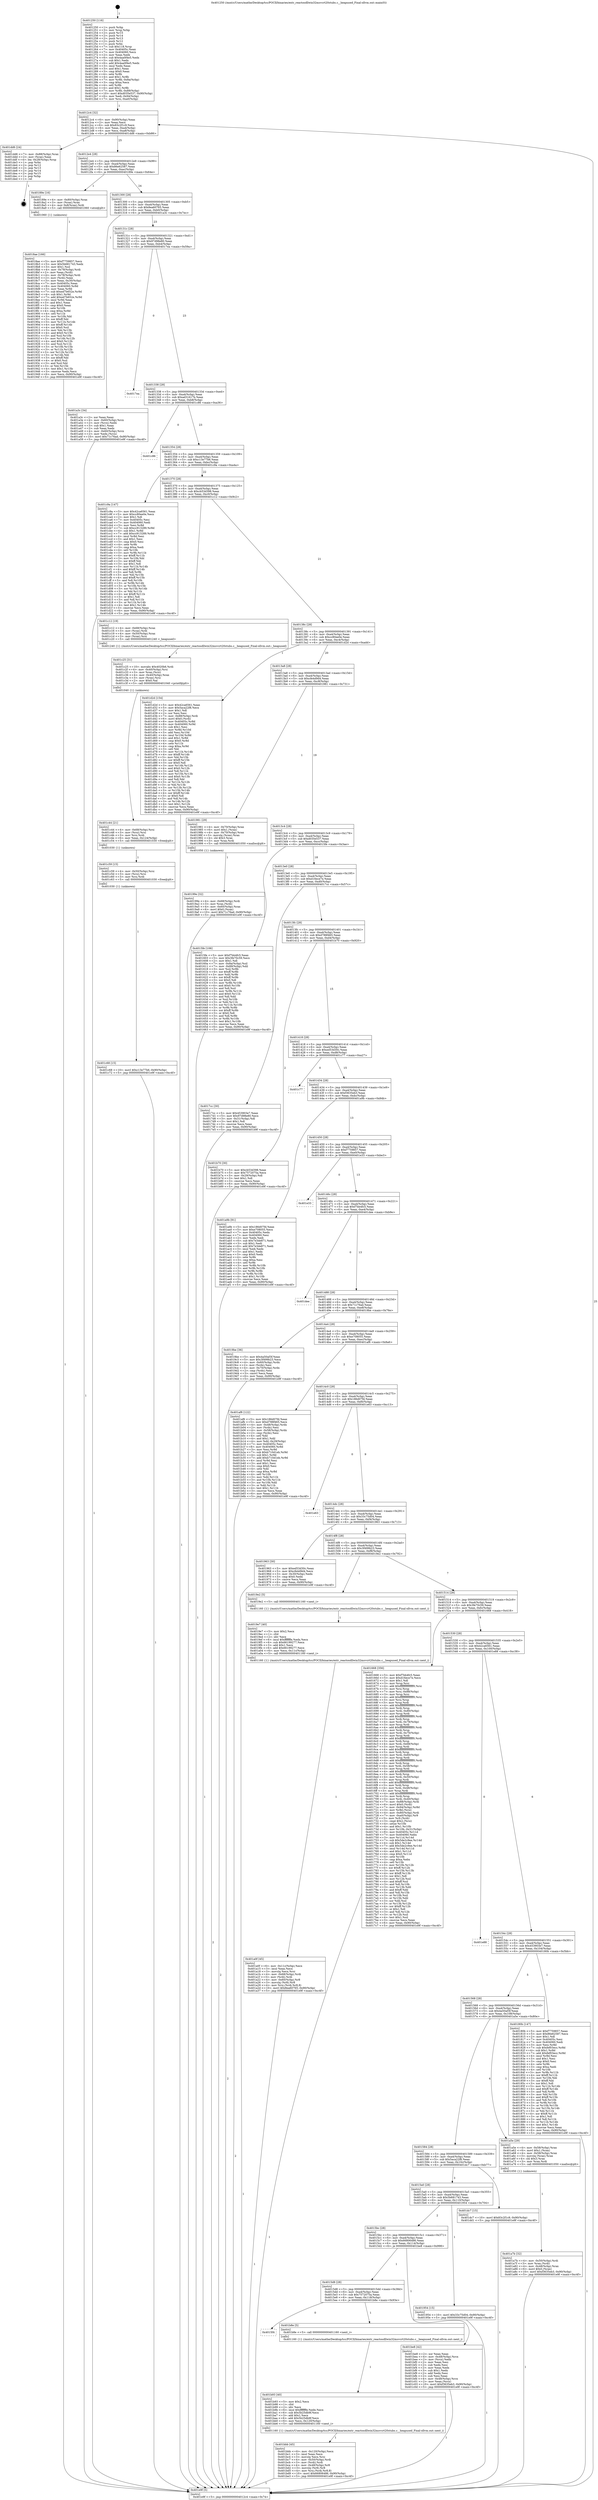 digraph "0x401250" {
  label = "0x401250 (/mnt/c/Users/mathe/Desktop/tcc/POCII/binaries/extr_reactosdllwin32msvcrt20stubs.c__heapused_Final-ollvm.out::main(0))"
  labelloc = "t"
  node[shape=record]

  Entry [label="",width=0.3,height=0.3,shape=circle,fillcolor=black,style=filled]
  "0x4012c4" [label="{
     0x4012c4 [32]\l
     | [instrs]\l
     &nbsp;&nbsp;0x4012c4 \<+6\>: mov -0x90(%rbp),%eax\l
     &nbsp;&nbsp;0x4012ca \<+2\>: mov %eax,%ecx\l
     &nbsp;&nbsp;0x4012cc \<+6\>: sub $0x83c2f1c9,%ecx\l
     &nbsp;&nbsp;0x4012d2 \<+6\>: mov %eax,-0xa4(%rbp)\l
     &nbsp;&nbsp;0x4012d8 \<+6\>: mov %ecx,-0xa8(%rbp)\l
     &nbsp;&nbsp;0x4012de \<+6\>: je 0000000000401dd6 \<main+0xb86\>\l
  }"]
  "0x401dd6" [label="{
     0x401dd6 [24]\l
     | [instrs]\l
     &nbsp;&nbsp;0x401dd6 \<+7\>: mov -0x88(%rbp),%rax\l
     &nbsp;&nbsp;0x401ddd \<+2\>: mov (%rax),%eax\l
     &nbsp;&nbsp;0x401ddf \<+4\>: lea -0x28(%rbp),%rsp\l
     &nbsp;&nbsp;0x401de3 \<+1\>: pop %rbx\l
     &nbsp;&nbsp;0x401de4 \<+2\>: pop %r12\l
     &nbsp;&nbsp;0x401de6 \<+2\>: pop %r13\l
     &nbsp;&nbsp;0x401de8 \<+2\>: pop %r14\l
     &nbsp;&nbsp;0x401dea \<+2\>: pop %r15\l
     &nbsp;&nbsp;0x401dec \<+1\>: pop %rbp\l
     &nbsp;&nbsp;0x401ded \<+1\>: ret\l
  }"]
  "0x4012e4" [label="{
     0x4012e4 [28]\l
     | [instrs]\l
     &nbsp;&nbsp;0x4012e4 \<+5\>: jmp 00000000004012e9 \<main+0x99\>\l
     &nbsp;&nbsp;0x4012e9 \<+6\>: mov -0xa4(%rbp),%eax\l
     &nbsp;&nbsp;0x4012ef \<+5\>: sub $0x86e62587,%eax\l
     &nbsp;&nbsp;0x4012f4 \<+6\>: mov %eax,-0xac(%rbp)\l
     &nbsp;&nbsp;0x4012fa \<+6\>: je 000000000040189e \<main+0x64e\>\l
  }"]
  Exit [label="",width=0.3,height=0.3,shape=circle,fillcolor=black,style=filled,peripheries=2]
  "0x40189e" [label="{
     0x40189e [16]\l
     | [instrs]\l
     &nbsp;&nbsp;0x40189e \<+4\>: mov -0x80(%rbp),%rax\l
     &nbsp;&nbsp;0x4018a2 \<+3\>: mov (%rax),%rax\l
     &nbsp;&nbsp;0x4018a5 \<+4\>: mov 0x8(%rax),%rdi\l
     &nbsp;&nbsp;0x4018a9 \<+5\>: call 0000000000401060 \<atoi@plt\>\l
     | [calls]\l
     &nbsp;&nbsp;0x401060 \{1\} (unknown)\l
  }"]
  "0x401300" [label="{
     0x401300 [28]\l
     | [instrs]\l
     &nbsp;&nbsp;0x401300 \<+5\>: jmp 0000000000401305 \<main+0xb5\>\l
     &nbsp;&nbsp;0x401305 \<+6\>: mov -0xa4(%rbp),%eax\l
     &nbsp;&nbsp;0x40130b \<+5\>: sub $0x8ea60765,%eax\l
     &nbsp;&nbsp;0x401310 \<+6\>: mov %eax,-0xb0(%rbp)\l
     &nbsp;&nbsp;0x401316 \<+6\>: je 0000000000401a3c \<main+0x7ec\>\l
  }"]
  "0x401c68" [label="{
     0x401c68 [15]\l
     | [instrs]\l
     &nbsp;&nbsp;0x401c68 \<+10\>: movl $0xc13e77b6,-0x90(%rbp)\l
     &nbsp;&nbsp;0x401c72 \<+5\>: jmp 0000000000401e9f \<main+0xc4f\>\l
  }"]
  "0x401a3c" [label="{
     0x401a3c [34]\l
     | [instrs]\l
     &nbsp;&nbsp;0x401a3c \<+2\>: xor %eax,%eax\l
     &nbsp;&nbsp;0x401a3e \<+4\>: mov -0x60(%rbp),%rcx\l
     &nbsp;&nbsp;0x401a42 \<+2\>: mov (%rcx),%edx\l
     &nbsp;&nbsp;0x401a44 \<+3\>: sub $0x1,%eax\l
     &nbsp;&nbsp;0x401a47 \<+2\>: sub %eax,%edx\l
     &nbsp;&nbsp;0x401a49 \<+4\>: mov -0x60(%rbp),%rcx\l
     &nbsp;&nbsp;0x401a4d \<+2\>: mov %edx,(%rcx)\l
     &nbsp;&nbsp;0x401a4f \<+10\>: movl $0x71c76ad,-0x90(%rbp)\l
     &nbsp;&nbsp;0x401a59 \<+5\>: jmp 0000000000401e9f \<main+0xc4f\>\l
  }"]
  "0x40131c" [label="{
     0x40131c [28]\l
     | [instrs]\l
     &nbsp;&nbsp;0x40131c \<+5\>: jmp 0000000000401321 \<main+0xd1\>\l
     &nbsp;&nbsp;0x401321 \<+6\>: mov -0xa4(%rbp),%eax\l
     &nbsp;&nbsp;0x401327 \<+5\>: sub $0x97d98e80,%eax\l
     &nbsp;&nbsp;0x40132c \<+6\>: mov %eax,-0xb4(%rbp)\l
     &nbsp;&nbsp;0x401332 \<+6\>: je 00000000004017ea \<main+0x59a\>\l
  }"]
  "0x401c59" [label="{
     0x401c59 [15]\l
     | [instrs]\l
     &nbsp;&nbsp;0x401c59 \<+4\>: mov -0x50(%rbp),%rsi\l
     &nbsp;&nbsp;0x401c5d \<+3\>: mov (%rsi),%rsi\l
     &nbsp;&nbsp;0x401c60 \<+3\>: mov %rsi,%rdi\l
     &nbsp;&nbsp;0x401c63 \<+5\>: call 0000000000401030 \<free@plt\>\l
     | [calls]\l
     &nbsp;&nbsp;0x401030 \{1\} (unknown)\l
  }"]
  "0x4017ea" [label="{
     0x4017ea\l
  }", style=dashed]
  "0x401338" [label="{
     0x401338 [28]\l
     | [instrs]\l
     &nbsp;&nbsp;0x401338 \<+5\>: jmp 000000000040133d \<main+0xed\>\l
     &nbsp;&nbsp;0x40133d \<+6\>: mov -0xa4(%rbp),%eax\l
     &nbsp;&nbsp;0x401343 \<+5\>: sub $0xad31617b,%eax\l
     &nbsp;&nbsp;0x401348 \<+6\>: mov %eax,-0xb8(%rbp)\l
     &nbsp;&nbsp;0x40134e \<+6\>: je 0000000000401c86 \<main+0xa36\>\l
  }"]
  "0x401c44" [label="{
     0x401c44 [21]\l
     | [instrs]\l
     &nbsp;&nbsp;0x401c44 \<+4\>: mov -0x68(%rbp),%rsi\l
     &nbsp;&nbsp;0x401c48 \<+3\>: mov (%rsi),%rsi\l
     &nbsp;&nbsp;0x401c4b \<+3\>: mov %rsi,%rdi\l
     &nbsp;&nbsp;0x401c4e \<+6\>: mov %eax,-0x124(%rbp)\l
     &nbsp;&nbsp;0x401c54 \<+5\>: call 0000000000401030 \<free@plt\>\l
     | [calls]\l
     &nbsp;&nbsp;0x401030 \{1\} (unknown)\l
  }"]
  "0x401c86" [label="{
     0x401c86\l
  }", style=dashed]
  "0x401354" [label="{
     0x401354 [28]\l
     | [instrs]\l
     &nbsp;&nbsp;0x401354 \<+5\>: jmp 0000000000401359 \<main+0x109\>\l
     &nbsp;&nbsp;0x401359 \<+6\>: mov -0xa4(%rbp),%eax\l
     &nbsp;&nbsp;0x40135f \<+5\>: sub $0xc13e77b6,%eax\l
     &nbsp;&nbsp;0x401364 \<+6\>: mov %eax,-0xbc(%rbp)\l
     &nbsp;&nbsp;0x40136a \<+6\>: je 0000000000401c9a \<main+0xa4a\>\l
  }"]
  "0x401c25" [label="{
     0x401c25 [31]\l
     | [instrs]\l
     &nbsp;&nbsp;0x401c25 \<+10\>: movabs $0x4020b6,%rdi\l
     &nbsp;&nbsp;0x401c2f \<+4\>: mov -0x40(%rbp),%rsi\l
     &nbsp;&nbsp;0x401c33 \<+3\>: mov %rax,(%rsi)\l
     &nbsp;&nbsp;0x401c36 \<+4\>: mov -0x40(%rbp),%rax\l
     &nbsp;&nbsp;0x401c3a \<+3\>: mov (%rax),%rsi\l
     &nbsp;&nbsp;0x401c3d \<+2\>: mov $0x0,%al\l
     &nbsp;&nbsp;0x401c3f \<+5\>: call 0000000000401040 \<printf@plt\>\l
     | [calls]\l
     &nbsp;&nbsp;0x401040 \{1\} (unknown)\l
  }"]
  "0x401c9a" [label="{
     0x401c9a [147]\l
     | [instrs]\l
     &nbsp;&nbsp;0x401c9a \<+5\>: mov $0x42ca6561,%eax\l
     &nbsp;&nbsp;0x401c9f \<+5\>: mov $0xcc80ee0e,%ecx\l
     &nbsp;&nbsp;0x401ca4 \<+2\>: mov $0x1,%dl\l
     &nbsp;&nbsp;0x401ca6 \<+7\>: mov 0x40405c,%esi\l
     &nbsp;&nbsp;0x401cad \<+7\>: mov 0x404060,%edi\l
     &nbsp;&nbsp;0x401cb4 \<+3\>: mov %esi,%r8d\l
     &nbsp;&nbsp;0x401cb7 \<+7\>: sub $0xcc913289,%r8d\l
     &nbsp;&nbsp;0x401cbe \<+4\>: sub $0x1,%r8d\l
     &nbsp;&nbsp;0x401cc2 \<+7\>: add $0xcc913289,%r8d\l
     &nbsp;&nbsp;0x401cc9 \<+4\>: imul %r8d,%esi\l
     &nbsp;&nbsp;0x401ccd \<+3\>: and $0x1,%esi\l
     &nbsp;&nbsp;0x401cd0 \<+3\>: cmp $0x0,%esi\l
     &nbsp;&nbsp;0x401cd3 \<+4\>: sete %r9b\l
     &nbsp;&nbsp;0x401cd7 \<+3\>: cmp $0xa,%edi\l
     &nbsp;&nbsp;0x401cda \<+4\>: setl %r10b\l
     &nbsp;&nbsp;0x401cde \<+3\>: mov %r9b,%r11b\l
     &nbsp;&nbsp;0x401ce1 \<+4\>: xor $0xff,%r11b\l
     &nbsp;&nbsp;0x401ce5 \<+3\>: mov %r10b,%bl\l
     &nbsp;&nbsp;0x401ce8 \<+3\>: xor $0xff,%bl\l
     &nbsp;&nbsp;0x401ceb \<+3\>: xor $0x1,%dl\l
     &nbsp;&nbsp;0x401cee \<+3\>: mov %r11b,%r14b\l
     &nbsp;&nbsp;0x401cf1 \<+4\>: and $0xff,%r14b\l
     &nbsp;&nbsp;0x401cf5 \<+3\>: and %dl,%r9b\l
     &nbsp;&nbsp;0x401cf8 \<+3\>: mov %bl,%r15b\l
     &nbsp;&nbsp;0x401cfb \<+4\>: and $0xff,%r15b\l
     &nbsp;&nbsp;0x401cff \<+3\>: and %dl,%r10b\l
     &nbsp;&nbsp;0x401d02 \<+3\>: or %r9b,%r14b\l
     &nbsp;&nbsp;0x401d05 \<+3\>: or %r10b,%r15b\l
     &nbsp;&nbsp;0x401d08 \<+3\>: xor %r15b,%r14b\l
     &nbsp;&nbsp;0x401d0b \<+3\>: or %bl,%r11b\l
     &nbsp;&nbsp;0x401d0e \<+4\>: xor $0xff,%r11b\l
     &nbsp;&nbsp;0x401d12 \<+3\>: or $0x1,%dl\l
     &nbsp;&nbsp;0x401d15 \<+3\>: and %dl,%r11b\l
     &nbsp;&nbsp;0x401d18 \<+3\>: or %r11b,%r14b\l
     &nbsp;&nbsp;0x401d1b \<+4\>: test $0x1,%r14b\l
     &nbsp;&nbsp;0x401d1f \<+3\>: cmovne %ecx,%eax\l
     &nbsp;&nbsp;0x401d22 \<+6\>: mov %eax,-0x90(%rbp)\l
     &nbsp;&nbsp;0x401d28 \<+5\>: jmp 0000000000401e9f \<main+0xc4f\>\l
  }"]
  "0x401370" [label="{
     0x401370 [28]\l
     | [instrs]\l
     &nbsp;&nbsp;0x401370 \<+5\>: jmp 0000000000401375 \<main+0x125\>\l
     &nbsp;&nbsp;0x401375 \<+6\>: mov -0xa4(%rbp),%eax\l
     &nbsp;&nbsp;0x40137b \<+5\>: sub $0xcb53d398,%eax\l
     &nbsp;&nbsp;0x401380 \<+6\>: mov %eax,-0xc0(%rbp)\l
     &nbsp;&nbsp;0x401386 \<+6\>: je 0000000000401c12 \<main+0x9c2\>\l
  }"]
  "0x401bbb" [label="{
     0x401bbb [45]\l
     | [instrs]\l
     &nbsp;&nbsp;0x401bbb \<+6\>: mov -0x120(%rbp),%ecx\l
     &nbsp;&nbsp;0x401bc1 \<+3\>: imul %eax,%ecx\l
     &nbsp;&nbsp;0x401bc4 \<+3\>: movslq %ecx,%rsi\l
     &nbsp;&nbsp;0x401bc7 \<+4\>: mov -0x50(%rbp),%rdi\l
     &nbsp;&nbsp;0x401bcb \<+3\>: mov (%rdi),%rdi\l
     &nbsp;&nbsp;0x401bce \<+4\>: mov -0x48(%rbp),%r8\l
     &nbsp;&nbsp;0x401bd2 \<+3\>: movslq (%r8),%r8\l
     &nbsp;&nbsp;0x401bd5 \<+4\>: mov %rsi,(%rdi,%r8,8)\l
     &nbsp;&nbsp;0x401bd9 \<+10\>: movl $0x66806486,-0x90(%rbp)\l
     &nbsp;&nbsp;0x401be3 \<+5\>: jmp 0000000000401e9f \<main+0xc4f\>\l
  }"]
  "0x401c12" [label="{
     0x401c12 [19]\l
     | [instrs]\l
     &nbsp;&nbsp;0x401c12 \<+4\>: mov -0x68(%rbp),%rax\l
     &nbsp;&nbsp;0x401c16 \<+3\>: mov (%rax),%rdi\l
     &nbsp;&nbsp;0x401c19 \<+4\>: mov -0x50(%rbp),%rax\l
     &nbsp;&nbsp;0x401c1d \<+3\>: mov (%rax),%rsi\l
     &nbsp;&nbsp;0x401c20 \<+5\>: call 0000000000401240 \<_heapused\>\l
     | [calls]\l
     &nbsp;&nbsp;0x401240 \{1\} (/mnt/c/Users/mathe/Desktop/tcc/POCII/binaries/extr_reactosdllwin32msvcrt20stubs.c__heapused_Final-ollvm.out::_heapused)\l
  }"]
  "0x40138c" [label="{
     0x40138c [28]\l
     | [instrs]\l
     &nbsp;&nbsp;0x40138c \<+5\>: jmp 0000000000401391 \<main+0x141\>\l
     &nbsp;&nbsp;0x401391 \<+6\>: mov -0xa4(%rbp),%eax\l
     &nbsp;&nbsp;0x401397 \<+5\>: sub $0xcc80ee0e,%eax\l
     &nbsp;&nbsp;0x40139c \<+6\>: mov %eax,-0xc4(%rbp)\l
     &nbsp;&nbsp;0x4013a2 \<+6\>: je 0000000000401d2d \<main+0xadd\>\l
  }"]
  "0x401b93" [label="{
     0x401b93 [40]\l
     | [instrs]\l
     &nbsp;&nbsp;0x401b93 \<+5\>: mov $0x2,%ecx\l
     &nbsp;&nbsp;0x401b98 \<+1\>: cltd\l
     &nbsp;&nbsp;0x401b99 \<+2\>: idiv %ecx\l
     &nbsp;&nbsp;0x401b9b \<+6\>: imul $0xfffffffe,%edx,%ecx\l
     &nbsp;&nbsp;0x401ba1 \<+6\>: sub $0x5b25db9f,%ecx\l
     &nbsp;&nbsp;0x401ba7 \<+3\>: add $0x1,%ecx\l
     &nbsp;&nbsp;0x401baa \<+6\>: add $0x5b25db9f,%ecx\l
     &nbsp;&nbsp;0x401bb0 \<+6\>: mov %ecx,-0x120(%rbp)\l
     &nbsp;&nbsp;0x401bb6 \<+5\>: call 0000000000401160 \<next_i\>\l
     | [calls]\l
     &nbsp;&nbsp;0x401160 \{1\} (/mnt/c/Users/mathe/Desktop/tcc/POCII/binaries/extr_reactosdllwin32msvcrt20stubs.c__heapused_Final-ollvm.out::next_i)\l
  }"]
  "0x401d2d" [label="{
     0x401d2d [154]\l
     | [instrs]\l
     &nbsp;&nbsp;0x401d2d \<+5\>: mov $0x42ca6561,%eax\l
     &nbsp;&nbsp;0x401d32 \<+5\>: mov $0x5aca22f8,%ecx\l
     &nbsp;&nbsp;0x401d37 \<+2\>: mov $0x1,%dl\l
     &nbsp;&nbsp;0x401d39 \<+2\>: xor %esi,%esi\l
     &nbsp;&nbsp;0x401d3b \<+7\>: mov -0x88(%rbp),%rdi\l
     &nbsp;&nbsp;0x401d42 \<+6\>: movl $0x0,(%rdi)\l
     &nbsp;&nbsp;0x401d48 \<+8\>: mov 0x40405c,%r8d\l
     &nbsp;&nbsp;0x401d50 \<+8\>: mov 0x404060,%r9d\l
     &nbsp;&nbsp;0x401d58 \<+3\>: sub $0x1,%esi\l
     &nbsp;&nbsp;0x401d5b \<+3\>: mov %r8d,%r10d\l
     &nbsp;&nbsp;0x401d5e \<+3\>: add %esi,%r10d\l
     &nbsp;&nbsp;0x401d61 \<+4\>: imul %r10d,%r8d\l
     &nbsp;&nbsp;0x401d65 \<+4\>: and $0x1,%r8d\l
     &nbsp;&nbsp;0x401d69 \<+4\>: cmp $0x0,%r8d\l
     &nbsp;&nbsp;0x401d6d \<+4\>: sete %r11b\l
     &nbsp;&nbsp;0x401d71 \<+4\>: cmp $0xa,%r9d\l
     &nbsp;&nbsp;0x401d75 \<+3\>: setl %bl\l
     &nbsp;&nbsp;0x401d78 \<+3\>: mov %r11b,%r14b\l
     &nbsp;&nbsp;0x401d7b \<+4\>: xor $0xff,%r14b\l
     &nbsp;&nbsp;0x401d7f \<+3\>: mov %bl,%r15b\l
     &nbsp;&nbsp;0x401d82 \<+4\>: xor $0xff,%r15b\l
     &nbsp;&nbsp;0x401d86 \<+3\>: xor $0x0,%dl\l
     &nbsp;&nbsp;0x401d89 \<+3\>: mov %r14b,%r12b\l
     &nbsp;&nbsp;0x401d8c \<+4\>: and $0x0,%r12b\l
     &nbsp;&nbsp;0x401d90 \<+3\>: and %dl,%r11b\l
     &nbsp;&nbsp;0x401d93 \<+3\>: mov %r15b,%r13b\l
     &nbsp;&nbsp;0x401d96 \<+4\>: and $0x0,%r13b\l
     &nbsp;&nbsp;0x401d9a \<+2\>: and %dl,%bl\l
     &nbsp;&nbsp;0x401d9c \<+3\>: or %r11b,%r12b\l
     &nbsp;&nbsp;0x401d9f \<+3\>: or %bl,%r13b\l
     &nbsp;&nbsp;0x401da2 \<+3\>: xor %r13b,%r12b\l
     &nbsp;&nbsp;0x401da5 \<+3\>: or %r15b,%r14b\l
     &nbsp;&nbsp;0x401da8 \<+4\>: xor $0xff,%r14b\l
     &nbsp;&nbsp;0x401dac \<+3\>: or $0x0,%dl\l
     &nbsp;&nbsp;0x401daf \<+3\>: and %dl,%r14b\l
     &nbsp;&nbsp;0x401db2 \<+3\>: or %r14b,%r12b\l
     &nbsp;&nbsp;0x401db5 \<+4\>: test $0x1,%r12b\l
     &nbsp;&nbsp;0x401db9 \<+3\>: cmovne %ecx,%eax\l
     &nbsp;&nbsp;0x401dbc \<+6\>: mov %eax,-0x90(%rbp)\l
     &nbsp;&nbsp;0x401dc2 \<+5\>: jmp 0000000000401e9f \<main+0xc4f\>\l
  }"]
  "0x4013a8" [label="{
     0x4013a8 [28]\l
     | [instrs]\l
     &nbsp;&nbsp;0x4013a8 \<+5\>: jmp 00000000004013ad \<main+0x15d\>\l
     &nbsp;&nbsp;0x4013ad \<+6\>: mov -0xa4(%rbp),%eax\l
     &nbsp;&nbsp;0x4013b3 \<+5\>: sub $0xcfe4d9d4,%eax\l
     &nbsp;&nbsp;0x4013b8 \<+6\>: mov %eax,-0xc8(%rbp)\l
     &nbsp;&nbsp;0x4013be \<+6\>: je 0000000000401981 \<main+0x731\>\l
  }"]
  "0x4015f4" [label="{
     0x4015f4\l
  }", style=dashed]
  "0x401981" [label="{
     0x401981 [29]\l
     | [instrs]\l
     &nbsp;&nbsp;0x401981 \<+4\>: mov -0x70(%rbp),%rax\l
     &nbsp;&nbsp;0x401985 \<+6\>: movl $0x1,(%rax)\l
     &nbsp;&nbsp;0x40198b \<+4\>: mov -0x70(%rbp),%rax\l
     &nbsp;&nbsp;0x40198f \<+3\>: movslq (%rax),%rax\l
     &nbsp;&nbsp;0x401992 \<+4\>: shl $0x3,%rax\l
     &nbsp;&nbsp;0x401996 \<+3\>: mov %rax,%rdi\l
     &nbsp;&nbsp;0x401999 \<+5\>: call 0000000000401050 \<malloc@plt\>\l
     | [calls]\l
     &nbsp;&nbsp;0x401050 \{1\} (unknown)\l
  }"]
  "0x4013c4" [label="{
     0x4013c4 [28]\l
     | [instrs]\l
     &nbsp;&nbsp;0x4013c4 \<+5\>: jmp 00000000004013c9 \<main+0x179\>\l
     &nbsp;&nbsp;0x4013c9 \<+6\>: mov -0xa4(%rbp),%eax\l
     &nbsp;&nbsp;0x4013cf \<+5\>: sub $0xd035e537,%eax\l
     &nbsp;&nbsp;0x4013d4 \<+6\>: mov %eax,-0xcc(%rbp)\l
     &nbsp;&nbsp;0x4013da \<+6\>: je 00000000004015fe \<main+0x3ae\>\l
  }"]
  "0x401b8e" [label="{
     0x401b8e [5]\l
     | [instrs]\l
     &nbsp;&nbsp;0x401b8e \<+5\>: call 0000000000401160 \<next_i\>\l
     | [calls]\l
     &nbsp;&nbsp;0x401160 \{1\} (/mnt/c/Users/mathe/Desktop/tcc/POCII/binaries/extr_reactosdllwin32msvcrt20stubs.c__heapused_Final-ollvm.out::next_i)\l
  }"]
  "0x4015fe" [label="{
     0x4015fe [106]\l
     | [instrs]\l
     &nbsp;&nbsp;0x4015fe \<+5\>: mov $0xf7bb4fc5,%eax\l
     &nbsp;&nbsp;0x401603 \<+5\>: mov $0x3fe70c59,%ecx\l
     &nbsp;&nbsp;0x401608 \<+2\>: mov $0x1,%dl\l
     &nbsp;&nbsp;0x40160a \<+7\>: mov -0x8a(%rbp),%sil\l
     &nbsp;&nbsp;0x401611 \<+7\>: mov -0x89(%rbp),%dil\l
     &nbsp;&nbsp;0x401618 \<+3\>: mov %sil,%r8b\l
     &nbsp;&nbsp;0x40161b \<+4\>: xor $0xff,%r8b\l
     &nbsp;&nbsp;0x40161f \<+3\>: mov %dil,%r9b\l
     &nbsp;&nbsp;0x401622 \<+4\>: xor $0xff,%r9b\l
     &nbsp;&nbsp;0x401626 \<+3\>: xor $0x0,%dl\l
     &nbsp;&nbsp;0x401629 \<+3\>: mov %r8b,%r10b\l
     &nbsp;&nbsp;0x40162c \<+4\>: and $0x0,%r10b\l
     &nbsp;&nbsp;0x401630 \<+3\>: and %dl,%sil\l
     &nbsp;&nbsp;0x401633 \<+3\>: mov %r9b,%r11b\l
     &nbsp;&nbsp;0x401636 \<+4\>: and $0x0,%r11b\l
     &nbsp;&nbsp;0x40163a \<+3\>: and %dl,%dil\l
     &nbsp;&nbsp;0x40163d \<+3\>: or %sil,%r10b\l
     &nbsp;&nbsp;0x401640 \<+3\>: or %dil,%r11b\l
     &nbsp;&nbsp;0x401643 \<+3\>: xor %r11b,%r10b\l
     &nbsp;&nbsp;0x401646 \<+3\>: or %r9b,%r8b\l
     &nbsp;&nbsp;0x401649 \<+4\>: xor $0xff,%r8b\l
     &nbsp;&nbsp;0x40164d \<+3\>: or $0x0,%dl\l
     &nbsp;&nbsp;0x401650 \<+3\>: and %dl,%r8b\l
     &nbsp;&nbsp;0x401653 \<+3\>: or %r8b,%r10b\l
     &nbsp;&nbsp;0x401656 \<+4\>: test $0x1,%r10b\l
     &nbsp;&nbsp;0x40165a \<+3\>: cmovne %ecx,%eax\l
     &nbsp;&nbsp;0x40165d \<+6\>: mov %eax,-0x90(%rbp)\l
     &nbsp;&nbsp;0x401663 \<+5\>: jmp 0000000000401e9f \<main+0xc4f\>\l
  }"]
  "0x4013e0" [label="{
     0x4013e0 [28]\l
     | [instrs]\l
     &nbsp;&nbsp;0x4013e0 \<+5\>: jmp 00000000004013e5 \<main+0x195\>\l
     &nbsp;&nbsp;0x4013e5 \<+6\>: mov -0xa4(%rbp),%eax\l
     &nbsp;&nbsp;0x4013eb \<+5\>: sub $0xd16ece7e,%eax\l
     &nbsp;&nbsp;0x4013f0 \<+6\>: mov %eax,-0xd0(%rbp)\l
     &nbsp;&nbsp;0x4013f6 \<+6\>: je 00000000004017cc \<main+0x57c\>\l
  }"]
  "0x401e9f" [label="{
     0x401e9f [5]\l
     | [instrs]\l
     &nbsp;&nbsp;0x401e9f \<+5\>: jmp 00000000004012c4 \<main+0x74\>\l
  }"]
  "0x401250" [label="{
     0x401250 [116]\l
     | [instrs]\l
     &nbsp;&nbsp;0x401250 \<+1\>: push %rbp\l
     &nbsp;&nbsp;0x401251 \<+3\>: mov %rsp,%rbp\l
     &nbsp;&nbsp;0x401254 \<+2\>: push %r15\l
     &nbsp;&nbsp;0x401256 \<+2\>: push %r14\l
     &nbsp;&nbsp;0x401258 \<+2\>: push %r13\l
     &nbsp;&nbsp;0x40125a \<+2\>: push %r12\l
     &nbsp;&nbsp;0x40125c \<+1\>: push %rbx\l
     &nbsp;&nbsp;0x40125d \<+7\>: sub $0x118,%rsp\l
     &nbsp;&nbsp;0x401264 \<+7\>: mov 0x40405c,%eax\l
     &nbsp;&nbsp;0x40126b \<+7\>: mov 0x404060,%ecx\l
     &nbsp;&nbsp;0x401272 \<+2\>: mov %eax,%edx\l
     &nbsp;&nbsp;0x401274 \<+6\>: sub $0x4aa0f4e5,%edx\l
     &nbsp;&nbsp;0x40127a \<+3\>: sub $0x1,%edx\l
     &nbsp;&nbsp;0x40127d \<+6\>: add $0x4aa0f4e5,%edx\l
     &nbsp;&nbsp;0x401283 \<+3\>: imul %edx,%eax\l
     &nbsp;&nbsp;0x401286 \<+3\>: and $0x1,%eax\l
     &nbsp;&nbsp;0x401289 \<+3\>: cmp $0x0,%eax\l
     &nbsp;&nbsp;0x40128c \<+4\>: sete %r8b\l
     &nbsp;&nbsp;0x401290 \<+4\>: and $0x1,%r8b\l
     &nbsp;&nbsp;0x401294 \<+7\>: mov %r8b,-0x8a(%rbp)\l
     &nbsp;&nbsp;0x40129b \<+3\>: cmp $0xa,%ecx\l
     &nbsp;&nbsp;0x40129e \<+4\>: setl %r8b\l
     &nbsp;&nbsp;0x4012a2 \<+4\>: and $0x1,%r8b\l
     &nbsp;&nbsp;0x4012a6 \<+7\>: mov %r8b,-0x89(%rbp)\l
     &nbsp;&nbsp;0x4012ad \<+10\>: movl $0xd035e537,-0x90(%rbp)\l
     &nbsp;&nbsp;0x4012b7 \<+6\>: mov %edi,-0x94(%rbp)\l
     &nbsp;&nbsp;0x4012bd \<+7\>: mov %rsi,-0xa0(%rbp)\l
  }"]
  "0x4015d8" [label="{
     0x4015d8 [28]\l
     | [instrs]\l
     &nbsp;&nbsp;0x4015d8 \<+5\>: jmp 00000000004015dd \<main+0x38d\>\l
     &nbsp;&nbsp;0x4015dd \<+6\>: mov -0xa4(%rbp),%eax\l
     &nbsp;&nbsp;0x4015e3 \<+5\>: sub $0x7572075a,%eax\l
     &nbsp;&nbsp;0x4015e8 \<+6\>: mov %eax,-0x118(%rbp)\l
     &nbsp;&nbsp;0x4015ee \<+6\>: je 0000000000401b8e \<main+0x93e\>\l
  }"]
  "0x4017cc" [label="{
     0x4017cc [30]\l
     | [instrs]\l
     &nbsp;&nbsp;0x4017cc \<+5\>: mov $0x453903e7,%eax\l
     &nbsp;&nbsp;0x4017d1 \<+5\>: mov $0x97d98e80,%ecx\l
     &nbsp;&nbsp;0x4017d6 \<+3\>: mov -0x31(%rbp),%dl\l
     &nbsp;&nbsp;0x4017d9 \<+3\>: test $0x1,%dl\l
     &nbsp;&nbsp;0x4017dc \<+3\>: cmovne %ecx,%eax\l
     &nbsp;&nbsp;0x4017df \<+6\>: mov %eax,-0x90(%rbp)\l
     &nbsp;&nbsp;0x4017e5 \<+5\>: jmp 0000000000401e9f \<main+0xc4f\>\l
  }"]
  "0x4013fc" [label="{
     0x4013fc [28]\l
     | [instrs]\l
     &nbsp;&nbsp;0x4013fc \<+5\>: jmp 0000000000401401 \<main+0x1b1\>\l
     &nbsp;&nbsp;0x401401 \<+6\>: mov -0xa4(%rbp),%eax\l
     &nbsp;&nbsp;0x401407 \<+5\>: sub $0xd788f465,%eax\l
     &nbsp;&nbsp;0x40140c \<+6\>: mov %eax,-0xd4(%rbp)\l
     &nbsp;&nbsp;0x401412 \<+6\>: je 0000000000401b70 \<main+0x920\>\l
  }"]
  "0x401be8" [label="{
     0x401be8 [42]\l
     | [instrs]\l
     &nbsp;&nbsp;0x401be8 \<+2\>: xor %eax,%eax\l
     &nbsp;&nbsp;0x401bea \<+4\>: mov -0x48(%rbp),%rcx\l
     &nbsp;&nbsp;0x401bee \<+2\>: mov (%rcx),%edx\l
     &nbsp;&nbsp;0x401bf0 \<+2\>: mov %eax,%esi\l
     &nbsp;&nbsp;0x401bf2 \<+2\>: sub %edx,%esi\l
     &nbsp;&nbsp;0x401bf4 \<+2\>: mov %eax,%edx\l
     &nbsp;&nbsp;0x401bf6 \<+3\>: sub $0x1,%edx\l
     &nbsp;&nbsp;0x401bf9 \<+2\>: add %edx,%esi\l
     &nbsp;&nbsp;0x401bfb \<+2\>: sub %esi,%eax\l
     &nbsp;&nbsp;0x401bfd \<+4\>: mov -0x48(%rbp),%rcx\l
     &nbsp;&nbsp;0x401c01 \<+2\>: mov %eax,(%rcx)\l
     &nbsp;&nbsp;0x401c03 \<+10\>: movl $0xf3635eb3,-0x90(%rbp)\l
     &nbsp;&nbsp;0x401c0d \<+5\>: jmp 0000000000401e9f \<main+0xc4f\>\l
  }"]
  "0x401b70" [label="{
     0x401b70 [30]\l
     | [instrs]\l
     &nbsp;&nbsp;0x401b70 \<+5\>: mov $0xcb53d398,%eax\l
     &nbsp;&nbsp;0x401b75 \<+5\>: mov $0x7572075a,%ecx\l
     &nbsp;&nbsp;0x401b7a \<+3\>: mov -0x29(%rbp),%dl\l
     &nbsp;&nbsp;0x401b7d \<+3\>: test $0x1,%dl\l
     &nbsp;&nbsp;0x401b80 \<+3\>: cmovne %ecx,%eax\l
     &nbsp;&nbsp;0x401b83 \<+6\>: mov %eax,-0x90(%rbp)\l
     &nbsp;&nbsp;0x401b89 \<+5\>: jmp 0000000000401e9f \<main+0xc4f\>\l
  }"]
  "0x401418" [label="{
     0x401418 [28]\l
     | [instrs]\l
     &nbsp;&nbsp;0x401418 \<+5\>: jmp 000000000040141d \<main+0x1cd\>\l
     &nbsp;&nbsp;0x40141d \<+6\>: mov -0xa4(%rbp),%eax\l
     &nbsp;&nbsp;0x401423 \<+5\>: sub $0xed53d30c,%eax\l
     &nbsp;&nbsp;0x401428 \<+6\>: mov %eax,-0xd8(%rbp)\l
     &nbsp;&nbsp;0x40142e \<+6\>: je 0000000000401c77 \<main+0xa27\>\l
  }"]
  "0x401a7b" [label="{
     0x401a7b [32]\l
     | [instrs]\l
     &nbsp;&nbsp;0x401a7b \<+4\>: mov -0x50(%rbp),%rdi\l
     &nbsp;&nbsp;0x401a7f \<+3\>: mov %rax,(%rdi)\l
     &nbsp;&nbsp;0x401a82 \<+4\>: mov -0x48(%rbp),%rax\l
     &nbsp;&nbsp;0x401a86 \<+6\>: movl $0x0,(%rax)\l
     &nbsp;&nbsp;0x401a8c \<+10\>: movl $0xf3635eb3,-0x90(%rbp)\l
     &nbsp;&nbsp;0x401a96 \<+5\>: jmp 0000000000401e9f \<main+0xc4f\>\l
  }"]
  "0x401c77" [label="{
     0x401c77\l
  }", style=dashed]
  "0x401434" [label="{
     0x401434 [28]\l
     | [instrs]\l
     &nbsp;&nbsp;0x401434 \<+5\>: jmp 0000000000401439 \<main+0x1e9\>\l
     &nbsp;&nbsp;0x401439 \<+6\>: mov -0xa4(%rbp),%eax\l
     &nbsp;&nbsp;0x40143f \<+5\>: sub $0xf3635eb3,%eax\l
     &nbsp;&nbsp;0x401444 \<+6\>: mov %eax,-0xdc(%rbp)\l
     &nbsp;&nbsp;0x40144a \<+6\>: je 0000000000401a9b \<main+0x84b\>\l
  }"]
  "0x401a0f" [label="{
     0x401a0f [45]\l
     | [instrs]\l
     &nbsp;&nbsp;0x401a0f \<+6\>: mov -0x11c(%rbp),%ecx\l
     &nbsp;&nbsp;0x401a15 \<+3\>: imul %eax,%ecx\l
     &nbsp;&nbsp;0x401a18 \<+3\>: movslq %ecx,%rsi\l
     &nbsp;&nbsp;0x401a1b \<+4\>: mov -0x68(%rbp),%rdi\l
     &nbsp;&nbsp;0x401a1f \<+3\>: mov (%rdi),%rdi\l
     &nbsp;&nbsp;0x401a22 \<+4\>: mov -0x60(%rbp),%r8\l
     &nbsp;&nbsp;0x401a26 \<+3\>: movslq (%r8),%r8\l
     &nbsp;&nbsp;0x401a29 \<+4\>: mov %rsi,(%rdi,%r8,8)\l
     &nbsp;&nbsp;0x401a2d \<+10\>: movl $0x8ea60765,-0x90(%rbp)\l
     &nbsp;&nbsp;0x401a37 \<+5\>: jmp 0000000000401e9f \<main+0xc4f\>\l
  }"]
  "0x401a9b" [label="{
     0x401a9b [91]\l
     | [instrs]\l
     &nbsp;&nbsp;0x401a9b \<+5\>: mov $0x186d07fd,%eax\l
     &nbsp;&nbsp;0x401aa0 \<+5\>: mov $0xe708055,%ecx\l
     &nbsp;&nbsp;0x401aa5 \<+7\>: mov 0x40405c,%edx\l
     &nbsp;&nbsp;0x401aac \<+7\>: mov 0x404060,%esi\l
     &nbsp;&nbsp;0x401ab3 \<+2\>: mov %edx,%edi\l
     &nbsp;&nbsp;0x401ab5 \<+6\>: sub $0x7e3de871,%edi\l
     &nbsp;&nbsp;0x401abb \<+3\>: sub $0x1,%edi\l
     &nbsp;&nbsp;0x401abe \<+6\>: add $0x7e3de871,%edi\l
     &nbsp;&nbsp;0x401ac4 \<+3\>: imul %edi,%edx\l
     &nbsp;&nbsp;0x401ac7 \<+3\>: and $0x1,%edx\l
     &nbsp;&nbsp;0x401aca \<+3\>: cmp $0x0,%edx\l
     &nbsp;&nbsp;0x401acd \<+4\>: sete %r8b\l
     &nbsp;&nbsp;0x401ad1 \<+3\>: cmp $0xa,%esi\l
     &nbsp;&nbsp;0x401ad4 \<+4\>: setl %r9b\l
     &nbsp;&nbsp;0x401ad8 \<+3\>: mov %r8b,%r10b\l
     &nbsp;&nbsp;0x401adb \<+3\>: and %r9b,%r10b\l
     &nbsp;&nbsp;0x401ade \<+3\>: xor %r9b,%r8b\l
     &nbsp;&nbsp;0x401ae1 \<+3\>: or %r8b,%r10b\l
     &nbsp;&nbsp;0x401ae4 \<+4\>: test $0x1,%r10b\l
     &nbsp;&nbsp;0x401ae8 \<+3\>: cmovne %ecx,%eax\l
     &nbsp;&nbsp;0x401aeb \<+6\>: mov %eax,-0x90(%rbp)\l
     &nbsp;&nbsp;0x401af1 \<+5\>: jmp 0000000000401e9f \<main+0xc4f\>\l
  }"]
  "0x401450" [label="{
     0x401450 [28]\l
     | [instrs]\l
     &nbsp;&nbsp;0x401450 \<+5\>: jmp 0000000000401455 \<main+0x205\>\l
     &nbsp;&nbsp;0x401455 \<+6\>: mov -0xa4(%rbp),%eax\l
     &nbsp;&nbsp;0x40145b \<+5\>: sub $0xf7759857,%eax\l
     &nbsp;&nbsp;0x401460 \<+6\>: mov %eax,-0xe0(%rbp)\l
     &nbsp;&nbsp;0x401466 \<+6\>: je 0000000000401e33 \<main+0xbe3\>\l
  }"]
  "0x4019e7" [label="{
     0x4019e7 [40]\l
     | [instrs]\l
     &nbsp;&nbsp;0x4019e7 \<+5\>: mov $0x2,%ecx\l
     &nbsp;&nbsp;0x4019ec \<+1\>: cltd\l
     &nbsp;&nbsp;0x4019ed \<+2\>: idiv %ecx\l
     &nbsp;&nbsp;0x4019ef \<+6\>: imul $0xfffffffe,%edx,%ecx\l
     &nbsp;&nbsp;0x4019f5 \<+6\>: sub $0x66199277,%ecx\l
     &nbsp;&nbsp;0x4019fb \<+3\>: add $0x1,%ecx\l
     &nbsp;&nbsp;0x4019fe \<+6\>: add $0x66199277,%ecx\l
     &nbsp;&nbsp;0x401a04 \<+6\>: mov %ecx,-0x11c(%rbp)\l
     &nbsp;&nbsp;0x401a0a \<+5\>: call 0000000000401160 \<next_i\>\l
     | [calls]\l
     &nbsp;&nbsp;0x401160 \{1\} (/mnt/c/Users/mathe/Desktop/tcc/POCII/binaries/extr_reactosdllwin32msvcrt20stubs.c__heapused_Final-ollvm.out::next_i)\l
  }"]
  "0x401e33" [label="{
     0x401e33\l
  }", style=dashed]
  "0x40146c" [label="{
     0x40146c [28]\l
     | [instrs]\l
     &nbsp;&nbsp;0x40146c \<+5\>: jmp 0000000000401471 \<main+0x221\>\l
     &nbsp;&nbsp;0x401471 \<+6\>: mov -0xa4(%rbp),%eax\l
     &nbsp;&nbsp;0x401477 \<+5\>: sub $0xf7bb4fc5,%eax\l
     &nbsp;&nbsp;0x40147c \<+6\>: mov %eax,-0xe4(%rbp)\l
     &nbsp;&nbsp;0x401482 \<+6\>: je 0000000000401dee \<main+0xb9e\>\l
  }"]
  "0x40199e" [label="{
     0x40199e [32]\l
     | [instrs]\l
     &nbsp;&nbsp;0x40199e \<+4\>: mov -0x68(%rbp),%rdi\l
     &nbsp;&nbsp;0x4019a2 \<+3\>: mov %rax,(%rdi)\l
     &nbsp;&nbsp;0x4019a5 \<+4\>: mov -0x60(%rbp),%rax\l
     &nbsp;&nbsp;0x4019a9 \<+6\>: movl $0x0,(%rax)\l
     &nbsp;&nbsp;0x4019af \<+10\>: movl $0x71c76ad,-0x90(%rbp)\l
     &nbsp;&nbsp;0x4019b9 \<+5\>: jmp 0000000000401e9f \<main+0xc4f\>\l
  }"]
  "0x401dee" [label="{
     0x401dee\l
  }", style=dashed]
  "0x401488" [label="{
     0x401488 [28]\l
     | [instrs]\l
     &nbsp;&nbsp;0x401488 \<+5\>: jmp 000000000040148d \<main+0x23d\>\l
     &nbsp;&nbsp;0x40148d \<+6\>: mov -0xa4(%rbp),%eax\l
     &nbsp;&nbsp;0x401493 \<+5\>: sub $0x71c76ad,%eax\l
     &nbsp;&nbsp;0x401498 \<+6\>: mov %eax,-0xe8(%rbp)\l
     &nbsp;&nbsp;0x40149e \<+6\>: je 00000000004019be \<main+0x76e\>\l
  }"]
  "0x4015bc" [label="{
     0x4015bc [28]\l
     | [instrs]\l
     &nbsp;&nbsp;0x4015bc \<+5\>: jmp 00000000004015c1 \<main+0x371\>\l
     &nbsp;&nbsp;0x4015c1 \<+6\>: mov -0xa4(%rbp),%eax\l
     &nbsp;&nbsp;0x4015c7 \<+5\>: sub $0x66806486,%eax\l
     &nbsp;&nbsp;0x4015cc \<+6\>: mov %eax,-0x114(%rbp)\l
     &nbsp;&nbsp;0x4015d2 \<+6\>: je 0000000000401be8 \<main+0x998\>\l
  }"]
  "0x4019be" [label="{
     0x4019be [36]\l
     | [instrs]\l
     &nbsp;&nbsp;0x4019be \<+5\>: mov $0x4a50af3f,%eax\l
     &nbsp;&nbsp;0x4019c3 \<+5\>: mov $0x3f499b23,%ecx\l
     &nbsp;&nbsp;0x4019c8 \<+4\>: mov -0x60(%rbp),%rdx\l
     &nbsp;&nbsp;0x4019cc \<+2\>: mov (%rdx),%esi\l
     &nbsp;&nbsp;0x4019ce \<+4\>: mov -0x70(%rbp),%rdx\l
     &nbsp;&nbsp;0x4019d2 \<+2\>: cmp (%rdx),%esi\l
     &nbsp;&nbsp;0x4019d4 \<+3\>: cmovl %ecx,%eax\l
     &nbsp;&nbsp;0x4019d7 \<+6\>: mov %eax,-0x90(%rbp)\l
     &nbsp;&nbsp;0x4019dd \<+5\>: jmp 0000000000401e9f \<main+0xc4f\>\l
  }"]
  "0x4014a4" [label="{
     0x4014a4 [28]\l
     | [instrs]\l
     &nbsp;&nbsp;0x4014a4 \<+5\>: jmp 00000000004014a9 \<main+0x259\>\l
     &nbsp;&nbsp;0x4014a9 \<+6\>: mov -0xa4(%rbp),%eax\l
     &nbsp;&nbsp;0x4014af \<+5\>: sub $0xe708055,%eax\l
     &nbsp;&nbsp;0x4014b4 \<+6\>: mov %eax,-0xec(%rbp)\l
     &nbsp;&nbsp;0x4014ba \<+6\>: je 0000000000401af6 \<main+0x8a6\>\l
  }"]
  "0x401954" [label="{
     0x401954 [15]\l
     | [instrs]\l
     &nbsp;&nbsp;0x401954 \<+10\>: movl $0x33c75d04,-0x90(%rbp)\l
     &nbsp;&nbsp;0x40195e \<+5\>: jmp 0000000000401e9f \<main+0xc4f\>\l
  }"]
  "0x401af6" [label="{
     0x401af6 [122]\l
     | [instrs]\l
     &nbsp;&nbsp;0x401af6 \<+5\>: mov $0x186d07fd,%eax\l
     &nbsp;&nbsp;0x401afb \<+5\>: mov $0xd788f465,%ecx\l
     &nbsp;&nbsp;0x401b00 \<+4\>: mov -0x48(%rbp),%rdx\l
     &nbsp;&nbsp;0x401b04 \<+2\>: mov (%rdx),%esi\l
     &nbsp;&nbsp;0x401b06 \<+4\>: mov -0x58(%rbp),%rdx\l
     &nbsp;&nbsp;0x401b0a \<+2\>: cmp (%rdx),%esi\l
     &nbsp;&nbsp;0x401b0c \<+4\>: setl %dil\l
     &nbsp;&nbsp;0x401b10 \<+4\>: and $0x1,%dil\l
     &nbsp;&nbsp;0x401b14 \<+4\>: mov %dil,-0x29(%rbp)\l
     &nbsp;&nbsp;0x401b18 \<+7\>: mov 0x40405c,%esi\l
     &nbsp;&nbsp;0x401b1f \<+8\>: mov 0x404060,%r8d\l
     &nbsp;&nbsp;0x401b27 \<+3\>: mov %esi,%r9d\l
     &nbsp;&nbsp;0x401b2a \<+7\>: sub $0xb710d1eb,%r9d\l
     &nbsp;&nbsp;0x401b31 \<+4\>: sub $0x1,%r9d\l
     &nbsp;&nbsp;0x401b35 \<+7\>: add $0xb710d1eb,%r9d\l
     &nbsp;&nbsp;0x401b3c \<+4\>: imul %r9d,%esi\l
     &nbsp;&nbsp;0x401b40 \<+3\>: and $0x1,%esi\l
     &nbsp;&nbsp;0x401b43 \<+3\>: cmp $0x0,%esi\l
     &nbsp;&nbsp;0x401b46 \<+4\>: sete %dil\l
     &nbsp;&nbsp;0x401b4a \<+4\>: cmp $0xa,%r8d\l
     &nbsp;&nbsp;0x401b4e \<+4\>: setl %r10b\l
     &nbsp;&nbsp;0x401b52 \<+3\>: mov %dil,%r11b\l
     &nbsp;&nbsp;0x401b55 \<+3\>: and %r10b,%r11b\l
     &nbsp;&nbsp;0x401b58 \<+3\>: xor %r10b,%dil\l
     &nbsp;&nbsp;0x401b5b \<+3\>: or %dil,%r11b\l
     &nbsp;&nbsp;0x401b5e \<+4\>: test $0x1,%r11b\l
     &nbsp;&nbsp;0x401b62 \<+3\>: cmovne %ecx,%eax\l
     &nbsp;&nbsp;0x401b65 \<+6\>: mov %eax,-0x90(%rbp)\l
     &nbsp;&nbsp;0x401b6b \<+5\>: jmp 0000000000401e9f \<main+0xc4f\>\l
  }"]
  "0x4014c0" [label="{
     0x4014c0 [28]\l
     | [instrs]\l
     &nbsp;&nbsp;0x4014c0 \<+5\>: jmp 00000000004014c5 \<main+0x275\>\l
     &nbsp;&nbsp;0x4014c5 \<+6\>: mov -0xa4(%rbp),%eax\l
     &nbsp;&nbsp;0x4014cb \<+5\>: sub $0x186d07fd,%eax\l
     &nbsp;&nbsp;0x4014d0 \<+6\>: mov %eax,-0xf0(%rbp)\l
     &nbsp;&nbsp;0x4014d6 \<+6\>: je 0000000000401e63 \<main+0xc13\>\l
  }"]
  "0x4015a0" [label="{
     0x4015a0 [28]\l
     | [instrs]\l
     &nbsp;&nbsp;0x4015a0 \<+5\>: jmp 00000000004015a5 \<main+0x355\>\l
     &nbsp;&nbsp;0x4015a5 \<+6\>: mov -0xa4(%rbp),%eax\l
     &nbsp;&nbsp;0x4015ab \<+5\>: sub $0x5b681743,%eax\l
     &nbsp;&nbsp;0x4015b0 \<+6\>: mov %eax,-0x110(%rbp)\l
     &nbsp;&nbsp;0x4015b6 \<+6\>: je 0000000000401954 \<main+0x704\>\l
  }"]
  "0x401e63" [label="{
     0x401e63\l
  }", style=dashed]
  "0x4014dc" [label="{
     0x4014dc [28]\l
     | [instrs]\l
     &nbsp;&nbsp;0x4014dc \<+5\>: jmp 00000000004014e1 \<main+0x291\>\l
     &nbsp;&nbsp;0x4014e1 \<+6\>: mov -0xa4(%rbp),%eax\l
     &nbsp;&nbsp;0x4014e7 \<+5\>: sub $0x33c75d04,%eax\l
     &nbsp;&nbsp;0x4014ec \<+6\>: mov %eax,-0xf4(%rbp)\l
     &nbsp;&nbsp;0x4014f2 \<+6\>: je 0000000000401963 \<main+0x713\>\l
  }"]
  "0x401dc7" [label="{
     0x401dc7 [15]\l
     | [instrs]\l
     &nbsp;&nbsp;0x401dc7 \<+10\>: movl $0x83c2f1c9,-0x90(%rbp)\l
     &nbsp;&nbsp;0x401dd1 \<+5\>: jmp 0000000000401e9f \<main+0xc4f\>\l
  }"]
  "0x401963" [label="{
     0x401963 [30]\l
     | [instrs]\l
     &nbsp;&nbsp;0x401963 \<+5\>: mov $0xed53d30c,%eax\l
     &nbsp;&nbsp;0x401968 \<+5\>: mov $0xcfe4d9d4,%ecx\l
     &nbsp;&nbsp;0x40196d \<+3\>: mov -0x30(%rbp),%edx\l
     &nbsp;&nbsp;0x401970 \<+3\>: cmp $0x0,%edx\l
     &nbsp;&nbsp;0x401973 \<+3\>: cmove %ecx,%eax\l
     &nbsp;&nbsp;0x401976 \<+6\>: mov %eax,-0x90(%rbp)\l
     &nbsp;&nbsp;0x40197c \<+5\>: jmp 0000000000401e9f \<main+0xc4f\>\l
  }"]
  "0x4014f8" [label="{
     0x4014f8 [28]\l
     | [instrs]\l
     &nbsp;&nbsp;0x4014f8 \<+5\>: jmp 00000000004014fd \<main+0x2ad\>\l
     &nbsp;&nbsp;0x4014fd \<+6\>: mov -0xa4(%rbp),%eax\l
     &nbsp;&nbsp;0x401503 \<+5\>: sub $0x3f499b23,%eax\l
     &nbsp;&nbsp;0x401508 \<+6\>: mov %eax,-0xf8(%rbp)\l
     &nbsp;&nbsp;0x40150e \<+6\>: je 00000000004019e2 \<main+0x792\>\l
  }"]
  "0x401584" [label="{
     0x401584 [28]\l
     | [instrs]\l
     &nbsp;&nbsp;0x401584 \<+5\>: jmp 0000000000401589 \<main+0x339\>\l
     &nbsp;&nbsp;0x401589 \<+6\>: mov -0xa4(%rbp),%eax\l
     &nbsp;&nbsp;0x40158f \<+5\>: sub $0x5aca22f8,%eax\l
     &nbsp;&nbsp;0x401594 \<+6\>: mov %eax,-0x10c(%rbp)\l
     &nbsp;&nbsp;0x40159a \<+6\>: je 0000000000401dc7 \<main+0xb77\>\l
  }"]
  "0x4019e2" [label="{
     0x4019e2 [5]\l
     | [instrs]\l
     &nbsp;&nbsp;0x4019e2 \<+5\>: call 0000000000401160 \<next_i\>\l
     | [calls]\l
     &nbsp;&nbsp;0x401160 \{1\} (/mnt/c/Users/mathe/Desktop/tcc/POCII/binaries/extr_reactosdllwin32msvcrt20stubs.c__heapused_Final-ollvm.out::next_i)\l
  }"]
  "0x401514" [label="{
     0x401514 [28]\l
     | [instrs]\l
     &nbsp;&nbsp;0x401514 \<+5\>: jmp 0000000000401519 \<main+0x2c9\>\l
     &nbsp;&nbsp;0x401519 \<+6\>: mov -0xa4(%rbp),%eax\l
     &nbsp;&nbsp;0x40151f \<+5\>: sub $0x3fe70c59,%eax\l
     &nbsp;&nbsp;0x401524 \<+6\>: mov %eax,-0xfc(%rbp)\l
     &nbsp;&nbsp;0x40152a \<+6\>: je 0000000000401668 \<main+0x418\>\l
  }"]
  "0x401a5e" [label="{
     0x401a5e [29]\l
     | [instrs]\l
     &nbsp;&nbsp;0x401a5e \<+4\>: mov -0x58(%rbp),%rax\l
     &nbsp;&nbsp;0x401a62 \<+6\>: movl $0x1,(%rax)\l
     &nbsp;&nbsp;0x401a68 \<+4\>: mov -0x58(%rbp),%rax\l
     &nbsp;&nbsp;0x401a6c \<+3\>: movslq (%rax),%rax\l
     &nbsp;&nbsp;0x401a6f \<+4\>: shl $0x3,%rax\l
     &nbsp;&nbsp;0x401a73 \<+3\>: mov %rax,%rdi\l
     &nbsp;&nbsp;0x401a76 \<+5\>: call 0000000000401050 \<malloc@plt\>\l
     | [calls]\l
     &nbsp;&nbsp;0x401050 \{1\} (unknown)\l
  }"]
  "0x401668" [label="{
     0x401668 [356]\l
     | [instrs]\l
     &nbsp;&nbsp;0x401668 \<+5\>: mov $0xf7bb4fc5,%eax\l
     &nbsp;&nbsp;0x40166d \<+5\>: mov $0xd16ece7e,%ecx\l
     &nbsp;&nbsp;0x401672 \<+2\>: mov $0x1,%dl\l
     &nbsp;&nbsp;0x401674 \<+3\>: mov %rsp,%rsi\l
     &nbsp;&nbsp;0x401677 \<+4\>: add $0xfffffffffffffff0,%rsi\l
     &nbsp;&nbsp;0x40167b \<+3\>: mov %rsi,%rsp\l
     &nbsp;&nbsp;0x40167e \<+7\>: mov %rsi,-0x88(%rbp)\l
     &nbsp;&nbsp;0x401685 \<+3\>: mov %rsp,%rsi\l
     &nbsp;&nbsp;0x401688 \<+4\>: add $0xfffffffffffffff0,%rsi\l
     &nbsp;&nbsp;0x40168c \<+3\>: mov %rsi,%rsp\l
     &nbsp;&nbsp;0x40168f \<+3\>: mov %rsp,%rdi\l
     &nbsp;&nbsp;0x401692 \<+4\>: add $0xfffffffffffffff0,%rdi\l
     &nbsp;&nbsp;0x401696 \<+3\>: mov %rdi,%rsp\l
     &nbsp;&nbsp;0x401699 \<+4\>: mov %rdi,-0x80(%rbp)\l
     &nbsp;&nbsp;0x40169d \<+3\>: mov %rsp,%rdi\l
     &nbsp;&nbsp;0x4016a0 \<+4\>: add $0xfffffffffffffff0,%rdi\l
     &nbsp;&nbsp;0x4016a4 \<+3\>: mov %rdi,%rsp\l
     &nbsp;&nbsp;0x4016a7 \<+4\>: mov %rdi,-0x78(%rbp)\l
     &nbsp;&nbsp;0x4016ab \<+3\>: mov %rsp,%rdi\l
     &nbsp;&nbsp;0x4016ae \<+4\>: add $0xfffffffffffffff0,%rdi\l
     &nbsp;&nbsp;0x4016b2 \<+3\>: mov %rdi,%rsp\l
     &nbsp;&nbsp;0x4016b5 \<+4\>: mov %rdi,-0x70(%rbp)\l
     &nbsp;&nbsp;0x4016b9 \<+3\>: mov %rsp,%rdi\l
     &nbsp;&nbsp;0x4016bc \<+4\>: add $0xfffffffffffffff0,%rdi\l
     &nbsp;&nbsp;0x4016c0 \<+3\>: mov %rdi,%rsp\l
     &nbsp;&nbsp;0x4016c3 \<+4\>: mov %rdi,-0x68(%rbp)\l
     &nbsp;&nbsp;0x4016c7 \<+3\>: mov %rsp,%rdi\l
     &nbsp;&nbsp;0x4016ca \<+4\>: add $0xfffffffffffffff0,%rdi\l
     &nbsp;&nbsp;0x4016ce \<+3\>: mov %rdi,%rsp\l
     &nbsp;&nbsp;0x4016d1 \<+4\>: mov %rdi,-0x60(%rbp)\l
     &nbsp;&nbsp;0x4016d5 \<+3\>: mov %rsp,%rdi\l
     &nbsp;&nbsp;0x4016d8 \<+4\>: add $0xfffffffffffffff0,%rdi\l
     &nbsp;&nbsp;0x4016dc \<+3\>: mov %rdi,%rsp\l
     &nbsp;&nbsp;0x4016df \<+4\>: mov %rdi,-0x58(%rbp)\l
     &nbsp;&nbsp;0x4016e3 \<+3\>: mov %rsp,%rdi\l
     &nbsp;&nbsp;0x4016e6 \<+4\>: add $0xfffffffffffffff0,%rdi\l
     &nbsp;&nbsp;0x4016ea \<+3\>: mov %rdi,%rsp\l
     &nbsp;&nbsp;0x4016ed \<+4\>: mov %rdi,-0x50(%rbp)\l
     &nbsp;&nbsp;0x4016f1 \<+3\>: mov %rsp,%rdi\l
     &nbsp;&nbsp;0x4016f4 \<+4\>: add $0xfffffffffffffff0,%rdi\l
     &nbsp;&nbsp;0x4016f8 \<+3\>: mov %rdi,%rsp\l
     &nbsp;&nbsp;0x4016fb \<+4\>: mov %rdi,-0x48(%rbp)\l
     &nbsp;&nbsp;0x4016ff \<+3\>: mov %rsp,%rdi\l
     &nbsp;&nbsp;0x401702 \<+4\>: add $0xfffffffffffffff0,%rdi\l
     &nbsp;&nbsp;0x401706 \<+3\>: mov %rdi,%rsp\l
     &nbsp;&nbsp;0x401709 \<+4\>: mov %rdi,-0x40(%rbp)\l
     &nbsp;&nbsp;0x40170d \<+7\>: mov -0x88(%rbp),%rdi\l
     &nbsp;&nbsp;0x401714 \<+6\>: movl $0x0,(%rdi)\l
     &nbsp;&nbsp;0x40171a \<+7\>: mov -0x94(%rbp),%r8d\l
     &nbsp;&nbsp;0x401721 \<+3\>: mov %r8d,(%rsi)\l
     &nbsp;&nbsp;0x401724 \<+4\>: mov -0x80(%rbp),%rdi\l
     &nbsp;&nbsp;0x401728 \<+7\>: mov -0xa0(%rbp),%r9\l
     &nbsp;&nbsp;0x40172f \<+3\>: mov %r9,(%rdi)\l
     &nbsp;&nbsp;0x401732 \<+3\>: cmpl $0x2,(%rsi)\l
     &nbsp;&nbsp;0x401735 \<+4\>: setne %r10b\l
     &nbsp;&nbsp;0x401739 \<+4\>: and $0x1,%r10b\l
     &nbsp;&nbsp;0x40173d \<+4\>: mov %r10b,-0x31(%rbp)\l
     &nbsp;&nbsp;0x401741 \<+8\>: mov 0x40405c,%r11d\l
     &nbsp;&nbsp;0x401749 \<+7\>: mov 0x404060,%ebx\l
     &nbsp;&nbsp;0x401750 \<+3\>: mov %r11d,%r14d\l
     &nbsp;&nbsp;0x401753 \<+7\>: sub $0x5de2c9ee,%r14d\l
     &nbsp;&nbsp;0x40175a \<+4\>: sub $0x1,%r14d\l
     &nbsp;&nbsp;0x40175e \<+7\>: add $0x5de2c9ee,%r14d\l
     &nbsp;&nbsp;0x401765 \<+4\>: imul %r14d,%r11d\l
     &nbsp;&nbsp;0x401769 \<+4\>: and $0x1,%r11d\l
     &nbsp;&nbsp;0x40176d \<+4\>: cmp $0x0,%r11d\l
     &nbsp;&nbsp;0x401771 \<+4\>: sete %r10b\l
     &nbsp;&nbsp;0x401775 \<+3\>: cmp $0xa,%ebx\l
     &nbsp;&nbsp;0x401778 \<+4\>: setl %r15b\l
     &nbsp;&nbsp;0x40177c \<+3\>: mov %r10b,%r12b\l
     &nbsp;&nbsp;0x40177f \<+4\>: xor $0xff,%r12b\l
     &nbsp;&nbsp;0x401783 \<+3\>: mov %r15b,%r13b\l
     &nbsp;&nbsp;0x401786 \<+4\>: xor $0xff,%r13b\l
     &nbsp;&nbsp;0x40178a \<+3\>: xor $0x1,%dl\l
     &nbsp;&nbsp;0x40178d \<+3\>: mov %r12b,%sil\l
     &nbsp;&nbsp;0x401790 \<+4\>: and $0xff,%sil\l
     &nbsp;&nbsp;0x401794 \<+3\>: and %dl,%r10b\l
     &nbsp;&nbsp;0x401797 \<+3\>: mov %r13b,%dil\l
     &nbsp;&nbsp;0x40179a \<+4\>: and $0xff,%dil\l
     &nbsp;&nbsp;0x40179e \<+3\>: and %dl,%r15b\l
     &nbsp;&nbsp;0x4017a1 \<+3\>: or %r10b,%sil\l
     &nbsp;&nbsp;0x4017a4 \<+3\>: or %r15b,%dil\l
     &nbsp;&nbsp;0x4017a7 \<+3\>: xor %dil,%sil\l
     &nbsp;&nbsp;0x4017aa \<+3\>: or %r13b,%r12b\l
     &nbsp;&nbsp;0x4017ad \<+4\>: xor $0xff,%r12b\l
     &nbsp;&nbsp;0x4017b1 \<+3\>: or $0x1,%dl\l
     &nbsp;&nbsp;0x4017b4 \<+3\>: and %dl,%r12b\l
     &nbsp;&nbsp;0x4017b7 \<+3\>: or %r12b,%sil\l
     &nbsp;&nbsp;0x4017ba \<+4\>: test $0x1,%sil\l
     &nbsp;&nbsp;0x4017be \<+3\>: cmovne %ecx,%eax\l
     &nbsp;&nbsp;0x4017c1 \<+6\>: mov %eax,-0x90(%rbp)\l
     &nbsp;&nbsp;0x4017c7 \<+5\>: jmp 0000000000401e9f \<main+0xc4f\>\l
  }"]
  "0x401530" [label="{
     0x401530 [28]\l
     | [instrs]\l
     &nbsp;&nbsp;0x401530 \<+5\>: jmp 0000000000401535 \<main+0x2e5\>\l
     &nbsp;&nbsp;0x401535 \<+6\>: mov -0xa4(%rbp),%eax\l
     &nbsp;&nbsp;0x40153b \<+5\>: sub $0x42ca6561,%eax\l
     &nbsp;&nbsp;0x401540 \<+6\>: mov %eax,-0x100(%rbp)\l
     &nbsp;&nbsp;0x401546 \<+6\>: je 0000000000401e88 \<main+0xc38\>\l
  }"]
  "0x4018ae" [label="{
     0x4018ae [166]\l
     | [instrs]\l
     &nbsp;&nbsp;0x4018ae \<+5\>: mov $0xf7759857,%ecx\l
     &nbsp;&nbsp;0x4018b3 \<+5\>: mov $0x5b681743,%edx\l
     &nbsp;&nbsp;0x4018b8 \<+3\>: mov $0x1,%sil\l
     &nbsp;&nbsp;0x4018bb \<+4\>: mov -0x78(%rbp),%rdi\l
     &nbsp;&nbsp;0x4018bf \<+2\>: mov %eax,(%rdi)\l
     &nbsp;&nbsp;0x4018c1 \<+4\>: mov -0x78(%rbp),%rdi\l
     &nbsp;&nbsp;0x4018c5 \<+2\>: mov (%rdi),%eax\l
     &nbsp;&nbsp;0x4018c7 \<+3\>: mov %eax,-0x30(%rbp)\l
     &nbsp;&nbsp;0x4018ca \<+7\>: mov 0x40405c,%eax\l
     &nbsp;&nbsp;0x4018d1 \<+8\>: mov 0x404060,%r8d\l
     &nbsp;&nbsp;0x4018d9 \<+3\>: mov %eax,%r9d\l
     &nbsp;&nbsp;0x4018dc \<+7\>: sub $0xed7b652e,%r9d\l
     &nbsp;&nbsp;0x4018e3 \<+4\>: sub $0x1,%r9d\l
     &nbsp;&nbsp;0x4018e7 \<+7\>: add $0xed7b652e,%r9d\l
     &nbsp;&nbsp;0x4018ee \<+4\>: imul %r9d,%eax\l
     &nbsp;&nbsp;0x4018f2 \<+3\>: and $0x1,%eax\l
     &nbsp;&nbsp;0x4018f5 \<+3\>: cmp $0x0,%eax\l
     &nbsp;&nbsp;0x4018f8 \<+4\>: sete %r10b\l
     &nbsp;&nbsp;0x4018fc \<+4\>: cmp $0xa,%r8d\l
     &nbsp;&nbsp;0x401900 \<+4\>: setl %r11b\l
     &nbsp;&nbsp;0x401904 \<+3\>: mov %r10b,%bl\l
     &nbsp;&nbsp;0x401907 \<+3\>: xor $0xff,%bl\l
     &nbsp;&nbsp;0x40190a \<+3\>: mov %r11b,%r14b\l
     &nbsp;&nbsp;0x40190d \<+4\>: xor $0xff,%r14b\l
     &nbsp;&nbsp;0x401911 \<+4\>: xor $0x0,%sil\l
     &nbsp;&nbsp;0x401915 \<+3\>: mov %bl,%r15b\l
     &nbsp;&nbsp;0x401918 \<+4\>: and $0x0,%r15b\l
     &nbsp;&nbsp;0x40191c \<+3\>: and %sil,%r10b\l
     &nbsp;&nbsp;0x40191f \<+3\>: mov %r14b,%r12b\l
     &nbsp;&nbsp;0x401922 \<+4\>: and $0x0,%r12b\l
     &nbsp;&nbsp;0x401926 \<+3\>: and %sil,%r11b\l
     &nbsp;&nbsp;0x401929 \<+3\>: or %r10b,%r15b\l
     &nbsp;&nbsp;0x40192c \<+3\>: or %r11b,%r12b\l
     &nbsp;&nbsp;0x40192f \<+3\>: xor %r12b,%r15b\l
     &nbsp;&nbsp;0x401932 \<+3\>: or %r14b,%bl\l
     &nbsp;&nbsp;0x401935 \<+3\>: xor $0xff,%bl\l
     &nbsp;&nbsp;0x401938 \<+4\>: or $0x0,%sil\l
     &nbsp;&nbsp;0x40193c \<+3\>: and %sil,%bl\l
     &nbsp;&nbsp;0x40193f \<+3\>: or %bl,%r15b\l
     &nbsp;&nbsp;0x401942 \<+4\>: test $0x1,%r15b\l
     &nbsp;&nbsp;0x401946 \<+3\>: cmovne %edx,%ecx\l
     &nbsp;&nbsp;0x401949 \<+6\>: mov %ecx,-0x90(%rbp)\l
     &nbsp;&nbsp;0x40194f \<+5\>: jmp 0000000000401e9f \<main+0xc4f\>\l
  }"]
  "0x401568" [label="{
     0x401568 [28]\l
     | [instrs]\l
     &nbsp;&nbsp;0x401568 \<+5\>: jmp 000000000040156d \<main+0x31d\>\l
     &nbsp;&nbsp;0x40156d \<+6\>: mov -0xa4(%rbp),%eax\l
     &nbsp;&nbsp;0x401573 \<+5\>: sub $0x4a50af3f,%eax\l
     &nbsp;&nbsp;0x401578 \<+6\>: mov %eax,-0x108(%rbp)\l
     &nbsp;&nbsp;0x40157e \<+6\>: je 0000000000401a5e \<main+0x80e\>\l
  }"]
  "0x401e88" [label="{
     0x401e88\l
  }", style=dashed]
  "0x40154c" [label="{
     0x40154c [28]\l
     | [instrs]\l
     &nbsp;&nbsp;0x40154c \<+5\>: jmp 0000000000401551 \<main+0x301\>\l
     &nbsp;&nbsp;0x401551 \<+6\>: mov -0xa4(%rbp),%eax\l
     &nbsp;&nbsp;0x401557 \<+5\>: sub $0x453903e7,%eax\l
     &nbsp;&nbsp;0x40155c \<+6\>: mov %eax,-0x104(%rbp)\l
     &nbsp;&nbsp;0x401562 \<+6\>: je 000000000040180b \<main+0x5bb\>\l
  }"]
  "0x40180b" [label="{
     0x40180b [147]\l
     | [instrs]\l
     &nbsp;&nbsp;0x40180b \<+5\>: mov $0xf7759857,%eax\l
     &nbsp;&nbsp;0x401810 \<+5\>: mov $0x86e62587,%ecx\l
     &nbsp;&nbsp;0x401815 \<+2\>: mov $0x1,%dl\l
     &nbsp;&nbsp;0x401817 \<+7\>: mov 0x40405c,%esi\l
     &nbsp;&nbsp;0x40181e \<+7\>: mov 0x404060,%edi\l
     &nbsp;&nbsp;0x401825 \<+3\>: mov %esi,%r8d\l
     &nbsp;&nbsp;0x401828 \<+7\>: sub $0xfef03ecc,%r8d\l
     &nbsp;&nbsp;0x40182f \<+4\>: sub $0x1,%r8d\l
     &nbsp;&nbsp;0x401833 \<+7\>: add $0xfef03ecc,%r8d\l
     &nbsp;&nbsp;0x40183a \<+4\>: imul %r8d,%esi\l
     &nbsp;&nbsp;0x40183e \<+3\>: and $0x1,%esi\l
     &nbsp;&nbsp;0x401841 \<+3\>: cmp $0x0,%esi\l
     &nbsp;&nbsp;0x401844 \<+4\>: sete %r9b\l
     &nbsp;&nbsp;0x401848 \<+3\>: cmp $0xa,%edi\l
     &nbsp;&nbsp;0x40184b \<+4\>: setl %r10b\l
     &nbsp;&nbsp;0x40184f \<+3\>: mov %r9b,%r11b\l
     &nbsp;&nbsp;0x401852 \<+4\>: xor $0xff,%r11b\l
     &nbsp;&nbsp;0x401856 \<+3\>: mov %r10b,%bl\l
     &nbsp;&nbsp;0x401859 \<+3\>: xor $0xff,%bl\l
     &nbsp;&nbsp;0x40185c \<+3\>: xor $0x1,%dl\l
     &nbsp;&nbsp;0x40185f \<+3\>: mov %r11b,%r14b\l
     &nbsp;&nbsp;0x401862 \<+4\>: and $0xff,%r14b\l
     &nbsp;&nbsp;0x401866 \<+3\>: and %dl,%r9b\l
     &nbsp;&nbsp;0x401869 \<+3\>: mov %bl,%r15b\l
     &nbsp;&nbsp;0x40186c \<+4\>: and $0xff,%r15b\l
     &nbsp;&nbsp;0x401870 \<+3\>: and %dl,%r10b\l
     &nbsp;&nbsp;0x401873 \<+3\>: or %r9b,%r14b\l
     &nbsp;&nbsp;0x401876 \<+3\>: or %r10b,%r15b\l
     &nbsp;&nbsp;0x401879 \<+3\>: xor %r15b,%r14b\l
     &nbsp;&nbsp;0x40187c \<+3\>: or %bl,%r11b\l
     &nbsp;&nbsp;0x40187f \<+4\>: xor $0xff,%r11b\l
     &nbsp;&nbsp;0x401883 \<+3\>: or $0x1,%dl\l
     &nbsp;&nbsp;0x401886 \<+3\>: and %dl,%r11b\l
     &nbsp;&nbsp;0x401889 \<+3\>: or %r11b,%r14b\l
     &nbsp;&nbsp;0x40188c \<+4\>: test $0x1,%r14b\l
     &nbsp;&nbsp;0x401890 \<+3\>: cmovne %ecx,%eax\l
     &nbsp;&nbsp;0x401893 \<+6\>: mov %eax,-0x90(%rbp)\l
     &nbsp;&nbsp;0x401899 \<+5\>: jmp 0000000000401e9f \<main+0xc4f\>\l
  }"]
  Entry -> "0x401250" [label=" 1"]
  "0x4012c4" -> "0x401dd6" [label=" 1"]
  "0x4012c4" -> "0x4012e4" [label=" 25"]
  "0x401dd6" -> Exit [label=" 1"]
  "0x4012e4" -> "0x40189e" [label=" 1"]
  "0x4012e4" -> "0x401300" [label=" 24"]
  "0x401dc7" -> "0x401e9f" [label=" 1"]
  "0x401300" -> "0x401a3c" [label=" 1"]
  "0x401300" -> "0x40131c" [label=" 23"]
  "0x401d2d" -> "0x401e9f" [label=" 1"]
  "0x40131c" -> "0x4017ea" [label=" 0"]
  "0x40131c" -> "0x401338" [label=" 23"]
  "0x401c9a" -> "0x401e9f" [label=" 1"]
  "0x401338" -> "0x401c86" [label=" 0"]
  "0x401338" -> "0x401354" [label=" 23"]
  "0x401c68" -> "0x401e9f" [label=" 1"]
  "0x401354" -> "0x401c9a" [label=" 1"]
  "0x401354" -> "0x401370" [label=" 22"]
  "0x401c59" -> "0x401c68" [label=" 1"]
  "0x401370" -> "0x401c12" [label=" 1"]
  "0x401370" -> "0x40138c" [label=" 21"]
  "0x401c44" -> "0x401c59" [label=" 1"]
  "0x40138c" -> "0x401d2d" [label=" 1"]
  "0x40138c" -> "0x4013a8" [label=" 20"]
  "0x401c25" -> "0x401c44" [label=" 1"]
  "0x4013a8" -> "0x401981" [label=" 1"]
  "0x4013a8" -> "0x4013c4" [label=" 19"]
  "0x401c12" -> "0x401c25" [label=" 1"]
  "0x4013c4" -> "0x4015fe" [label=" 1"]
  "0x4013c4" -> "0x4013e0" [label=" 18"]
  "0x4015fe" -> "0x401e9f" [label=" 1"]
  "0x401250" -> "0x4012c4" [label=" 1"]
  "0x401e9f" -> "0x4012c4" [label=" 25"]
  "0x401be8" -> "0x401e9f" [label=" 1"]
  "0x4013e0" -> "0x4017cc" [label=" 1"]
  "0x4013e0" -> "0x4013fc" [label=" 17"]
  "0x401b93" -> "0x401bbb" [label=" 1"]
  "0x4013fc" -> "0x401b70" [label=" 2"]
  "0x4013fc" -> "0x401418" [label=" 15"]
  "0x401b8e" -> "0x401b93" [label=" 1"]
  "0x401418" -> "0x401c77" [label=" 0"]
  "0x401418" -> "0x401434" [label=" 15"]
  "0x4015d8" -> "0x401b8e" [label=" 1"]
  "0x401434" -> "0x401a9b" [label=" 2"]
  "0x401434" -> "0x401450" [label=" 13"]
  "0x401bbb" -> "0x401e9f" [label=" 1"]
  "0x401450" -> "0x401e33" [label=" 0"]
  "0x401450" -> "0x40146c" [label=" 13"]
  "0x4015bc" -> "0x4015d8" [label=" 1"]
  "0x40146c" -> "0x401dee" [label=" 0"]
  "0x40146c" -> "0x401488" [label=" 13"]
  "0x4015bc" -> "0x401be8" [label=" 1"]
  "0x401488" -> "0x4019be" [label=" 2"]
  "0x401488" -> "0x4014a4" [label=" 11"]
  "0x4015d8" -> "0x4015f4" [label=" 0"]
  "0x4014a4" -> "0x401af6" [label=" 2"]
  "0x4014a4" -> "0x4014c0" [label=" 9"]
  "0x401b70" -> "0x401e9f" [label=" 2"]
  "0x4014c0" -> "0x401e63" [label=" 0"]
  "0x4014c0" -> "0x4014dc" [label=" 9"]
  "0x401a9b" -> "0x401e9f" [label=" 2"]
  "0x4014dc" -> "0x401963" [label=" 1"]
  "0x4014dc" -> "0x4014f8" [label=" 8"]
  "0x401a7b" -> "0x401e9f" [label=" 1"]
  "0x4014f8" -> "0x4019e2" [label=" 1"]
  "0x4014f8" -> "0x401514" [label=" 7"]
  "0x401a3c" -> "0x401e9f" [label=" 1"]
  "0x401514" -> "0x401668" [label=" 1"]
  "0x401514" -> "0x401530" [label=" 6"]
  "0x401a0f" -> "0x401e9f" [label=" 1"]
  "0x401668" -> "0x401e9f" [label=" 1"]
  "0x4017cc" -> "0x401e9f" [label=" 1"]
  "0x4019e2" -> "0x4019e7" [label=" 1"]
  "0x401530" -> "0x401e88" [label=" 0"]
  "0x401530" -> "0x40154c" [label=" 6"]
  "0x4019be" -> "0x401e9f" [label=" 2"]
  "0x40154c" -> "0x40180b" [label=" 1"]
  "0x40154c" -> "0x401568" [label=" 5"]
  "0x40180b" -> "0x401e9f" [label=" 1"]
  "0x40189e" -> "0x4018ae" [label=" 1"]
  "0x4018ae" -> "0x401e9f" [label=" 1"]
  "0x4019e7" -> "0x401a0f" [label=" 1"]
  "0x401568" -> "0x401a5e" [label=" 1"]
  "0x401568" -> "0x401584" [label=" 4"]
  "0x401a5e" -> "0x401a7b" [label=" 1"]
  "0x401584" -> "0x401dc7" [label=" 1"]
  "0x401584" -> "0x4015a0" [label=" 3"]
  "0x401af6" -> "0x401e9f" [label=" 2"]
  "0x4015a0" -> "0x401954" [label=" 1"]
  "0x4015a0" -> "0x4015bc" [label=" 2"]
  "0x401954" -> "0x401e9f" [label=" 1"]
  "0x401963" -> "0x401e9f" [label=" 1"]
  "0x401981" -> "0x40199e" [label=" 1"]
  "0x40199e" -> "0x401e9f" [label=" 1"]
}
